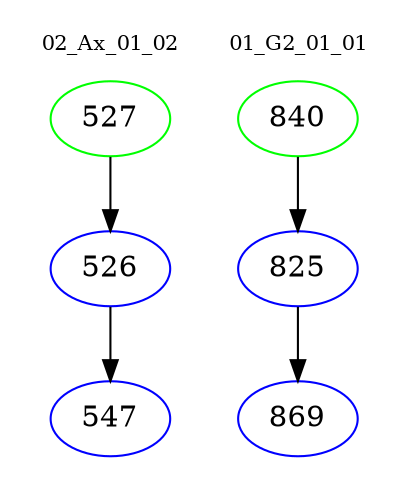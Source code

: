 digraph{
subgraph cluster_0 {
color = white
label = "02_Ax_01_02";
fontsize=10;
T0_527 [label="527", color="green"]
T0_527 -> T0_526 [color="black"]
T0_526 [label="526", color="blue"]
T0_526 -> T0_547 [color="black"]
T0_547 [label="547", color="blue"]
}
subgraph cluster_1 {
color = white
label = "01_G2_01_01";
fontsize=10;
T1_840 [label="840", color="green"]
T1_840 -> T1_825 [color="black"]
T1_825 [label="825", color="blue"]
T1_825 -> T1_869 [color="black"]
T1_869 [label="869", color="blue"]
}
}
